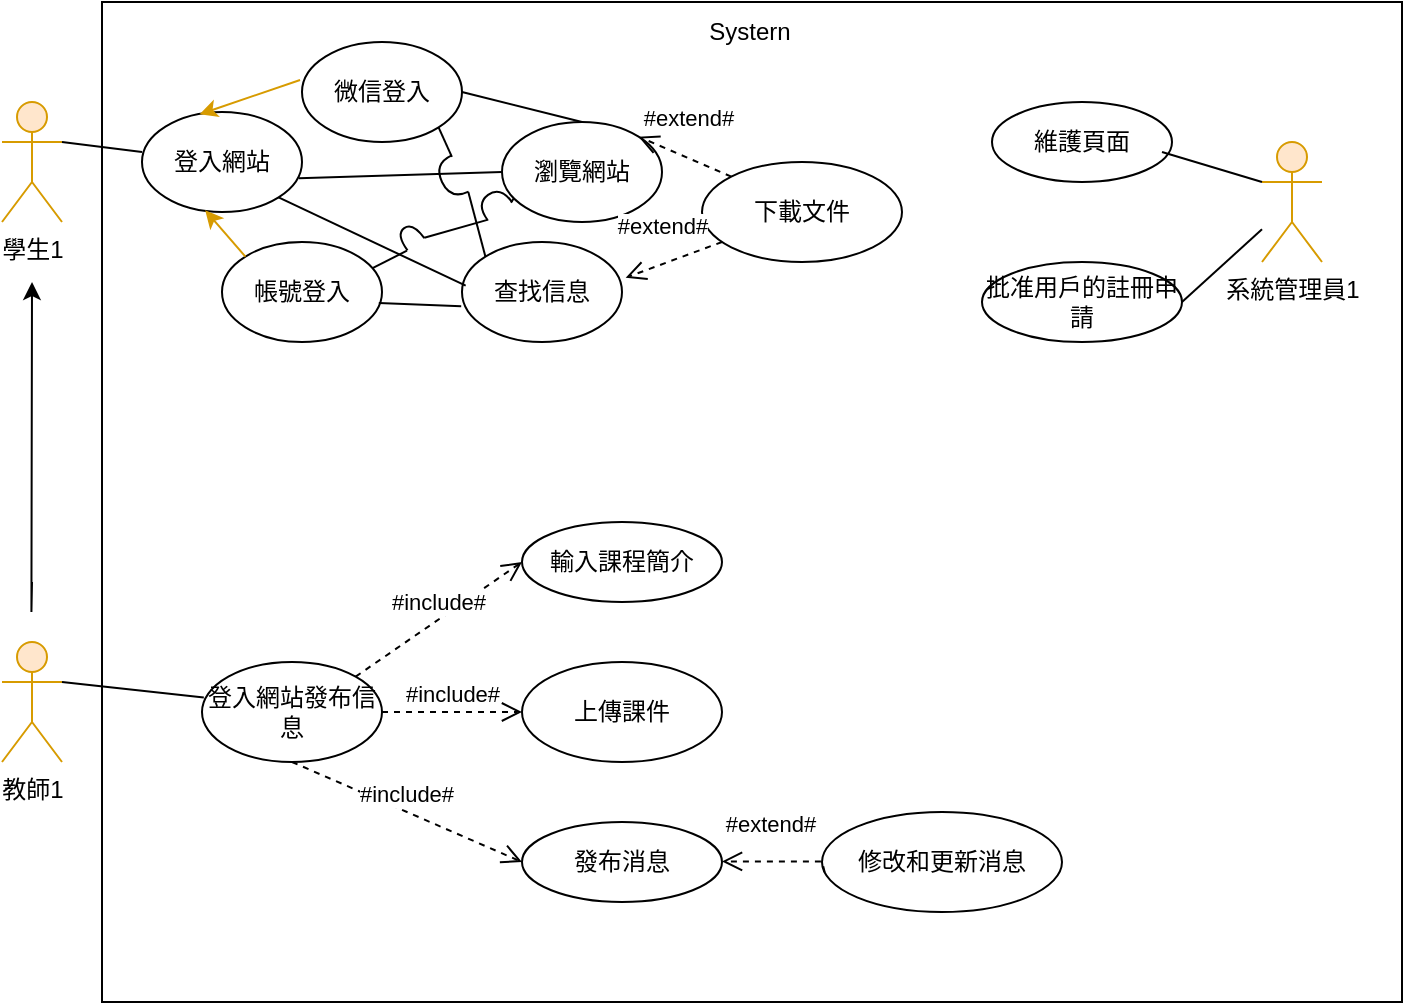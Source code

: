 <mxfile version="24.8.3">
  <diagram name="第 1 页" id="WQVqS9eo_2I-1t6ZZGUc">
    <mxGraphModel grid="1" page="1" gridSize="10" guides="1" tooltips="1" connect="1" arrows="1" fold="1" pageScale="1" pageWidth="827" pageHeight="1169" math="0" shadow="0">
      <root>
        <mxCell id="0" />
        <mxCell id="1" parent="0" />
        <mxCell id="GKM0njPa5aq4p2_3i13d-1" value="學生1" style="shape=umlActor;verticalLabelPosition=bottom;verticalAlign=top;html=1;outlineConnect=0;fillColor=#ffe6cc;strokeColor=#d79b00;" vertex="1" parent="1">
          <mxGeometry x="40" y="130" width="30" height="60" as="geometry" />
        </mxCell>
        <mxCell id="GKM0njPa5aq4p2_3i13d-2" value="教師1" style="shape=umlActor;verticalLabelPosition=bottom;verticalAlign=top;html=1;outlineConnect=0;fillColor=#ffe6cc;strokeColor=#d79b00;" vertex="1" parent="1">
          <mxGeometry x="40" y="400" width="30" height="60" as="geometry" />
        </mxCell>
        <mxCell id="GKM0njPa5aq4p2_3i13d-3" value="" style="endArrow=classic;html=1;rounded=0;" edge="1" parent="1">
          <mxGeometry width="50" height="50" relative="1" as="geometry">
            <mxPoint x="55" y="370" as="sourcePoint" />
            <mxPoint x="55" y="220" as="targetPoint" />
            <Array as="points">
              <mxPoint x="54.71" y="385" />
            </Array>
          </mxGeometry>
        </mxCell>
        <mxCell id="GKM0njPa5aq4p2_3i13d-6" value="帳號登入" style="ellipse;whiteSpace=wrap;html=1;" vertex="1" parent="1">
          <mxGeometry x="150" y="200" width="80" height="50" as="geometry" />
        </mxCell>
        <mxCell id="GKM0njPa5aq4p2_3i13d-7" value="發布消息" style="ellipse;whiteSpace=wrap;html=1;" vertex="1" parent="1">
          <mxGeometry x="300" y="490" width="100" height="40" as="geometry" />
        </mxCell>
        <mxCell id="GKM0njPa5aq4p2_3i13d-8" value="修改和更新消息" style="ellipse;whiteSpace=wrap;html=1;" vertex="1" parent="1">
          <mxGeometry x="450" y="485" width="120" height="50" as="geometry" />
        </mxCell>
        <mxCell id="GKM0njPa5aq4p2_3i13d-9" value="微信登入" style="ellipse;whiteSpace=wrap;html=1;" vertex="1" parent="1">
          <mxGeometry x="190" y="100" width="80" height="50" as="geometry" />
        </mxCell>
        <mxCell id="GKM0njPa5aq4p2_3i13d-10" value="瀏覽網站" style="ellipse;whiteSpace=wrap;html=1;" vertex="1" parent="1">
          <mxGeometry x="290" y="140" width="80" height="50" as="geometry" />
        </mxCell>
        <mxCell id="GKM0njPa5aq4p2_3i13d-11" value="登入網站" style="ellipse;whiteSpace=wrap;html=1;" vertex="1" parent="1">
          <mxGeometry x="110" y="135" width="80" height="50" as="geometry" />
        </mxCell>
        <mxCell id="GKM0njPa5aq4p2_3i13d-12" value="查找信息" style="ellipse;whiteSpace=wrap;html=1;" vertex="1" parent="1">
          <mxGeometry x="270" y="200" width="80" height="50" as="geometry" />
        </mxCell>
        <mxCell id="GKM0njPa5aq4p2_3i13d-13" value="登入網站發布信息" style="ellipse;whiteSpace=wrap;html=1;" vertex="1" parent="1">
          <mxGeometry x="140" y="410" width="90" height="50" as="geometry" />
        </mxCell>
        <mxCell id="GKM0njPa5aq4p2_3i13d-14" value="維護頁面" style="ellipse;whiteSpace=wrap;html=1;" vertex="1" parent="1">
          <mxGeometry x="535" y="130" width="90" height="40" as="geometry" />
        </mxCell>
        <mxCell id="GKM0njPa5aq4p2_3i13d-15" value="下載文件" style="ellipse;whiteSpace=wrap;html=1;" vertex="1" parent="1">
          <mxGeometry x="390" y="160" width="100" height="50" as="geometry" />
        </mxCell>
        <mxCell id="GKM0njPa5aq4p2_3i13d-16" value="輸入課程簡介" style="ellipse;whiteSpace=wrap;html=1;" vertex="1" parent="1">
          <mxGeometry x="300" y="340" width="100" height="40" as="geometry" />
        </mxCell>
        <mxCell id="GKM0njPa5aq4p2_3i13d-17" value="批准用戶的註冊申請" style="ellipse;whiteSpace=wrap;html=1;" vertex="1" parent="1">
          <mxGeometry x="530" y="210" width="100" height="40" as="geometry" />
        </mxCell>
        <mxCell id="GKM0njPa5aq4p2_3i13d-18" value="上傳課件" style="ellipse;whiteSpace=wrap;html=1;" vertex="1" parent="1">
          <mxGeometry x="300" y="410" width="100" height="50" as="geometry" />
        </mxCell>
        <mxCell id="GKM0njPa5aq4p2_3i13d-21" value="" style="endArrow=none;html=1;rounded=0;entryX=0.01;entryY=0.355;entryDx=0;entryDy=0;entryPerimeter=0;exitX=1;exitY=0.333;exitDx=0;exitDy=0;exitPerimeter=0;" edge="1" parent="1" source="GKM0njPa5aq4p2_3i13d-2" target="GKM0njPa5aq4p2_3i13d-13">
          <mxGeometry width="50" height="50" relative="1" as="geometry">
            <mxPoint x="80" y="420" as="sourcePoint" />
            <mxPoint x="220" y="330" as="targetPoint" />
            <Array as="points" />
          </mxGeometry>
        </mxCell>
        <mxCell id="GKM0njPa5aq4p2_3i13d-22" value="" style="endArrow=none;html=1;rounded=0;exitX=1;exitY=0.333;exitDx=0;exitDy=0;exitPerimeter=0;entryX=0;entryY=0.4;entryDx=0;entryDy=0;entryPerimeter=0;" edge="1" parent="1" source="GKM0njPa5aq4p2_3i13d-1" target="GKM0njPa5aq4p2_3i13d-11">
          <mxGeometry width="50" height="50" relative="1" as="geometry">
            <mxPoint x="170" y="330" as="sourcePoint" />
            <mxPoint x="220" y="280" as="targetPoint" />
          </mxGeometry>
        </mxCell>
        <mxCell id="GKM0njPa5aq4p2_3i13d-24" value="" style="endArrow=classic;html=1;rounded=0;entryX=0.395;entryY=0.983;entryDx=0;entryDy=0;entryPerimeter=0;exitX=0;exitY=0;exitDx=0;exitDy=0;fillColor=#ffe6cc;strokeColor=#d79b00;" edge="1" parent="1" source="GKM0njPa5aq4p2_3i13d-6" target="GKM0njPa5aq4p2_3i13d-11">
          <mxGeometry width="50" height="50" relative="1" as="geometry">
            <mxPoint x="170" y="330" as="sourcePoint" />
            <mxPoint x="220" y="280" as="targetPoint" />
          </mxGeometry>
        </mxCell>
        <mxCell id="GKM0njPa5aq4p2_3i13d-25" value="" style="endArrow=classic;html=1;rounded=0;exitX=-0.012;exitY=0.38;exitDx=0;exitDy=0;exitPerimeter=0;entryX=0.359;entryY=0.023;entryDx=0;entryDy=0;entryPerimeter=0;fillColor=#ffe6cc;strokeColor=#d79b00;" edge="1" parent="1" source="GKM0njPa5aq4p2_3i13d-9" target="GKM0njPa5aq4p2_3i13d-11">
          <mxGeometry width="50" height="50" relative="1" as="geometry">
            <mxPoint x="170" y="330" as="sourcePoint" />
            <mxPoint x="220" y="280" as="targetPoint" />
          </mxGeometry>
        </mxCell>
        <mxCell id="GKM0njPa5aq4p2_3i13d-26" value="" style="endArrow=none;html=1;rounded=0;exitX=0.98;exitY=0.663;exitDx=0;exitDy=0;exitPerimeter=0;entryX=0;entryY=0.5;entryDx=0;entryDy=0;" edge="1" parent="1" source="GKM0njPa5aq4p2_3i13d-11" target="GKM0njPa5aq4p2_3i13d-10">
          <mxGeometry width="50" height="50" relative="1" as="geometry">
            <mxPoint x="170" y="330" as="sourcePoint" />
            <mxPoint x="240" y="180" as="targetPoint" />
          </mxGeometry>
        </mxCell>
        <mxCell id="GKM0njPa5aq4p2_3i13d-27" value="" style="endArrow=none;html=1;rounded=0;entryX=-0.005;entryY=0.643;entryDx=0;entryDy=0;entryPerimeter=0;exitX=0.98;exitY=0.609;exitDx=0;exitDy=0;exitPerimeter=0;" edge="1" parent="1" source="GKM0njPa5aq4p2_3i13d-6" target="GKM0njPa5aq4p2_3i13d-12">
          <mxGeometry width="50" height="50" relative="1" as="geometry">
            <mxPoint x="170" y="330" as="sourcePoint" />
            <mxPoint x="220" y="280" as="targetPoint" />
            <Array as="points" />
          </mxGeometry>
        </mxCell>
        <mxCell id="GKM0njPa5aq4p2_3i13d-28" value="" style="endArrow=none;html=1;rounded=0;exitX=1;exitY=1;exitDx=0;exitDy=0;entryX=0.023;entryY=0.437;entryDx=0;entryDy=0;entryPerimeter=0;" edge="1" parent="1" source="GKM0njPa5aq4p2_3i13d-11" target="GKM0njPa5aq4p2_3i13d-12">
          <mxGeometry width="50" height="50" relative="1" as="geometry">
            <mxPoint x="170" y="330" as="sourcePoint" />
            <mxPoint x="220" y="280" as="targetPoint" />
          </mxGeometry>
        </mxCell>
        <mxCell id="GKM0njPa5aq4p2_3i13d-29" value="" style="endArrow=none;html=1;rounded=0;exitX=1;exitY=0.5;exitDx=0;exitDy=0;entryX=0.5;entryY=0;entryDx=0;entryDy=0;" edge="1" parent="1" source="GKM0njPa5aq4p2_3i13d-9" target="GKM0njPa5aq4p2_3i13d-10">
          <mxGeometry width="50" height="50" relative="1" as="geometry">
            <mxPoint x="170" y="330" as="sourcePoint" />
            <mxPoint x="220" y="280" as="targetPoint" />
          </mxGeometry>
        </mxCell>
        <mxCell id="GKM0njPa5aq4p2_3i13d-32" value="#include#" style="html=1;verticalAlign=bottom;endArrow=open;dashed=1;endSize=8;curved=0;rounded=0;entryX=0;entryY=0.5;entryDx=0;entryDy=0;exitX=1;exitY=0;exitDx=0;exitDy=0;" edge="1" parent="1" source="GKM0njPa5aq4p2_3i13d-13" target="GKM0njPa5aq4p2_3i13d-16">
          <mxGeometry relative="1" as="geometry">
            <mxPoint x="240" y="420" as="sourcePoint" />
            <mxPoint x="160" y="420" as="targetPoint" />
          </mxGeometry>
        </mxCell>
        <mxCell id="GKM0njPa5aq4p2_3i13d-33" value="#include#" style="html=1;verticalAlign=bottom;endArrow=open;dashed=1;endSize=8;curved=0;rounded=0;entryX=0;entryY=0.5;entryDx=0;entryDy=0;exitX=1;exitY=0.5;exitDx=0;exitDy=0;" edge="1" parent="1" source="GKM0njPa5aq4p2_3i13d-13" target="GKM0njPa5aq4p2_3i13d-18">
          <mxGeometry relative="1" as="geometry">
            <mxPoint x="227" y="427" as="sourcePoint" />
            <mxPoint x="310" y="370" as="targetPoint" />
          </mxGeometry>
        </mxCell>
        <mxCell id="GKM0njPa5aq4p2_3i13d-34" value="#include#" style="html=1;verticalAlign=bottom;endArrow=open;dashed=1;endSize=8;curved=0;rounded=0;entryX=0;entryY=0.5;entryDx=0;entryDy=0;exitX=0.5;exitY=1;exitDx=0;exitDy=0;" edge="1" parent="1" source="GKM0njPa5aq4p2_3i13d-13" target="GKM0njPa5aq4p2_3i13d-7">
          <mxGeometry relative="1" as="geometry">
            <mxPoint x="237" y="437" as="sourcePoint" />
            <mxPoint x="320" y="380" as="targetPoint" />
          </mxGeometry>
        </mxCell>
        <mxCell id="GKM0njPa5aq4p2_3i13d-35" value="#extend#" style="html=1;verticalAlign=bottom;endArrow=open;dashed=1;endSize=8;curved=0;rounded=0;exitX=0.011;exitY=0.6;exitDx=0;exitDy=0;exitPerimeter=0;" edge="1" parent="1" source="GKM0njPa5aq4p2_3i13d-8">
          <mxGeometry x="0.111" y="-10" relative="1" as="geometry">
            <mxPoint x="490" y="509.71" as="sourcePoint" />
            <mxPoint x="400" y="509.71" as="targetPoint" />
            <Array as="points">
              <mxPoint x="450" y="509.71" />
            </Array>
            <mxPoint as="offset" />
          </mxGeometry>
        </mxCell>
        <mxCell id="GKM0njPa5aq4p2_3i13d-37" value="#extend#" style="html=1;verticalAlign=bottom;endArrow=open;dashed=1;endSize=8;curved=0;rounded=0;entryX=1.023;entryY=0.357;entryDx=0;entryDy=0;entryPerimeter=0;" edge="1" parent="1" target="GKM0njPa5aq4p2_3i13d-12">
          <mxGeometry x="0.111" y="-10" relative="1" as="geometry">
            <mxPoint x="400" y="200" as="sourcePoint" />
            <mxPoint x="360" y="194.71" as="targetPoint" />
            <Array as="points" />
            <mxPoint as="offset" />
          </mxGeometry>
        </mxCell>
        <mxCell id="GKM0njPa5aq4p2_3i13d-38" value="系統管理員1" style="shape=umlActor;verticalLabelPosition=bottom;verticalAlign=top;html=1;outlineConnect=0;fillColor=#ffe6cc;strokeColor=#d79b00;" vertex="1" parent="1">
          <mxGeometry x="670" y="150" width="30" height="60" as="geometry" />
        </mxCell>
        <mxCell id="GKM0njPa5aq4p2_3i13d-39" value="" style="endArrow=none;html=1;rounded=0;entryX=0;entryY=0.333;entryDx=0;entryDy=0;entryPerimeter=0;" edge="1" parent="1" target="GKM0njPa5aq4p2_3i13d-38">
          <mxGeometry width="50" height="50" relative="1" as="geometry">
            <mxPoint x="620" y="155" as="sourcePoint" />
            <mxPoint x="680" y="165" as="targetPoint" />
          </mxGeometry>
        </mxCell>
        <mxCell id="GKM0njPa5aq4p2_3i13d-40" value="" style="endArrow=none;html=1;rounded=0;entryX=1;entryY=0.5;entryDx=0;entryDy=0;" edge="1" parent="1" source="GKM0njPa5aq4p2_3i13d-38" target="GKM0njPa5aq4p2_3i13d-17">
          <mxGeometry width="50" height="50" relative="1" as="geometry">
            <mxPoint x="370" y="270" as="sourcePoint" />
            <mxPoint x="420" y="220" as="targetPoint" />
          </mxGeometry>
        </mxCell>
        <mxCell id="GKM0njPa5aq4p2_3i13d-41" value="" style="rounded=0;whiteSpace=wrap;html=1;fillColor=none;" vertex="1" parent="1">
          <mxGeometry x="90" y="80" width="650" height="500" as="geometry" />
        </mxCell>
        <mxCell id="GKM0njPa5aq4p2_3i13d-42" value="#extend#" style="html=1;verticalAlign=bottom;endArrow=open;dashed=1;endSize=8;curved=0;rounded=0;entryX=1;entryY=0;entryDx=0;entryDy=0;exitX=0;exitY=0;exitDx=0;exitDy=0;" edge="1" parent="1" source="GKM0njPa5aq4p2_3i13d-15" target="GKM0njPa5aq4p2_3i13d-10">
          <mxGeometry x="0.111" y="-10" relative="1" as="geometry">
            <mxPoint x="410" y="210" as="sourcePoint" />
            <mxPoint x="362" y="228" as="targetPoint" />
            <Array as="points" />
            <mxPoint as="offset" />
          </mxGeometry>
        </mxCell>
        <mxCell id="GKM0njPa5aq4p2_3i13d-43" value="" style="endArrow=none;html=1;rounded=0;entryX=1;entryY=1;entryDx=0;entryDy=0;exitX=0.021;exitY=0.964;exitDx=0;exitDy=0;exitPerimeter=0;" edge="1" parent="1" source="GKM0njPa5aq4p2_3i13d-44" target="GKM0njPa5aq4p2_3i13d-9">
          <mxGeometry width="50" height="50" relative="1" as="geometry">
            <mxPoint x="340" y="300" as="sourcePoint" />
            <mxPoint x="390" y="250" as="targetPoint" />
          </mxGeometry>
        </mxCell>
        <mxCell id="GKM0njPa5aq4p2_3i13d-44" value="" style="shape=requiredInterface;html=1;verticalLabelPosition=bottom;sketch=0;direction=west;rotation=-25;" vertex="1" parent="1">
          <mxGeometry x="259.53" y="157.89" width="10" height="20" as="geometry" />
        </mxCell>
        <mxCell id="GKM0njPa5aq4p2_3i13d-50" value="" style="endArrow=none;html=1;rounded=0;entryX=0.021;entryY=-0.007;entryDx=0;entryDy=0;entryPerimeter=0;exitX=0;exitY=0;exitDx=0;exitDy=0;" edge="1" parent="1" source="GKM0njPa5aq4p2_3i13d-12" target="GKM0njPa5aq4p2_3i13d-44">
          <mxGeometry width="50" height="50" relative="1" as="geometry">
            <mxPoint x="370" y="310" as="sourcePoint" />
            <mxPoint x="420" y="260" as="targetPoint" />
          </mxGeometry>
        </mxCell>
        <mxCell id="GKM0njPa5aq4p2_3i13d-51" value="" style="endArrow=none;html=1;rounded=0;exitX=0.944;exitY=0.259;exitDx=0;exitDy=0;exitPerimeter=0;entryX=0.006;entryY=-0.029;entryDx=0;entryDy=0;entryPerimeter=0;" edge="1" parent="1" source="GKM0njPa5aq4p2_3i13d-6" target="GKM0njPa5aq4p2_3i13d-52">
          <mxGeometry width="50" height="50" relative="1" as="geometry">
            <mxPoint x="230" y="250" as="sourcePoint" />
            <mxPoint x="290" y="240" as="targetPoint" />
          </mxGeometry>
        </mxCell>
        <mxCell id="GKM0njPa5aq4p2_3i13d-52" value="" style="shape=requiredInterface;html=1;verticalLabelPosition=bottom;sketch=0;direction=west;rotation=54;" vertex="1" parent="1">
          <mxGeometry x="239.03" y="191.9" width="10" height="10.41" as="geometry" />
        </mxCell>
        <mxCell id="GKM0njPa5aq4p2_3i13d-54" value="" style="shape=requiredInterface;html=1;verticalLabelPosition=bottom;sketch=0;direction=west;rotation=54;" vertex="1" parent="1">
          <mxGeometry x="280.97" y="172.88" width="10" height="15.2" as="geometry" />
        </mxCell>
        <mxCell id="GKM0njPa5aq4p2_3i13d-55" value="" style="endArrow=none;html=1;rounded=0;entryX=-0.007;entryY=0.026;entryDx=0;entryDy=0;entryPerimeter=0;exitX=0.02;exitY=1.013;exitDx=0;exitDy=0;exitPerimeter=0;" edge="1" parent="1" source="GKM0njPa5aq4p2_3i13d-52" target="GKM0njPa5aq4p2_3i13d-54">
          <mxGeometry width="50" height="50" relative="1" as="geometry">
            <mxPoint x="230" y="240" as="sourcePoint" />
            <mxPoint x="280" y="190" as="targetPoint" />
          </mxGeometry>
        </mxCell>
        <mxCell id="GKM0njPa5aq4p2_3i13d-56" value="" style="endArrow=none;html=1;rounded=0;entryX=0.013;entryY=0.96;entryDx=0;entryDy=0;entryPerimeter=0;exitX=0.074;exitY=0.763;exitDx=0;exitDy=0;exitPerimeter=0;" edge="1" parent="1" source="GKM0njPa5aq4p2_3i13d-10" target="GKM0njPa5aq4p2_3i13d-54">
          <mxGeometry width="50" height="50" relative="1" as="geometry">
            <mxPoint x="230" y="240" as="sourcePoint" />
            <mxPoint x="280" y="190" as="targetPoint" />
          </mxGeometry>
        </mxCell>
        <mxCell id="GKM0njPa5aq4p2_3i13d-57" value="Systern" style="text;html=1;align=center;verticalAlign=middle;whiteSpace=wrap;rounded=0;" vertex="1" parent="1">
          <mxGeometry x="384" y="80" width="60" height="30" as="geometry" />
        </mxCell>
      </root>
    </mxGraphModel>
  </diagram>
</mxfile>
